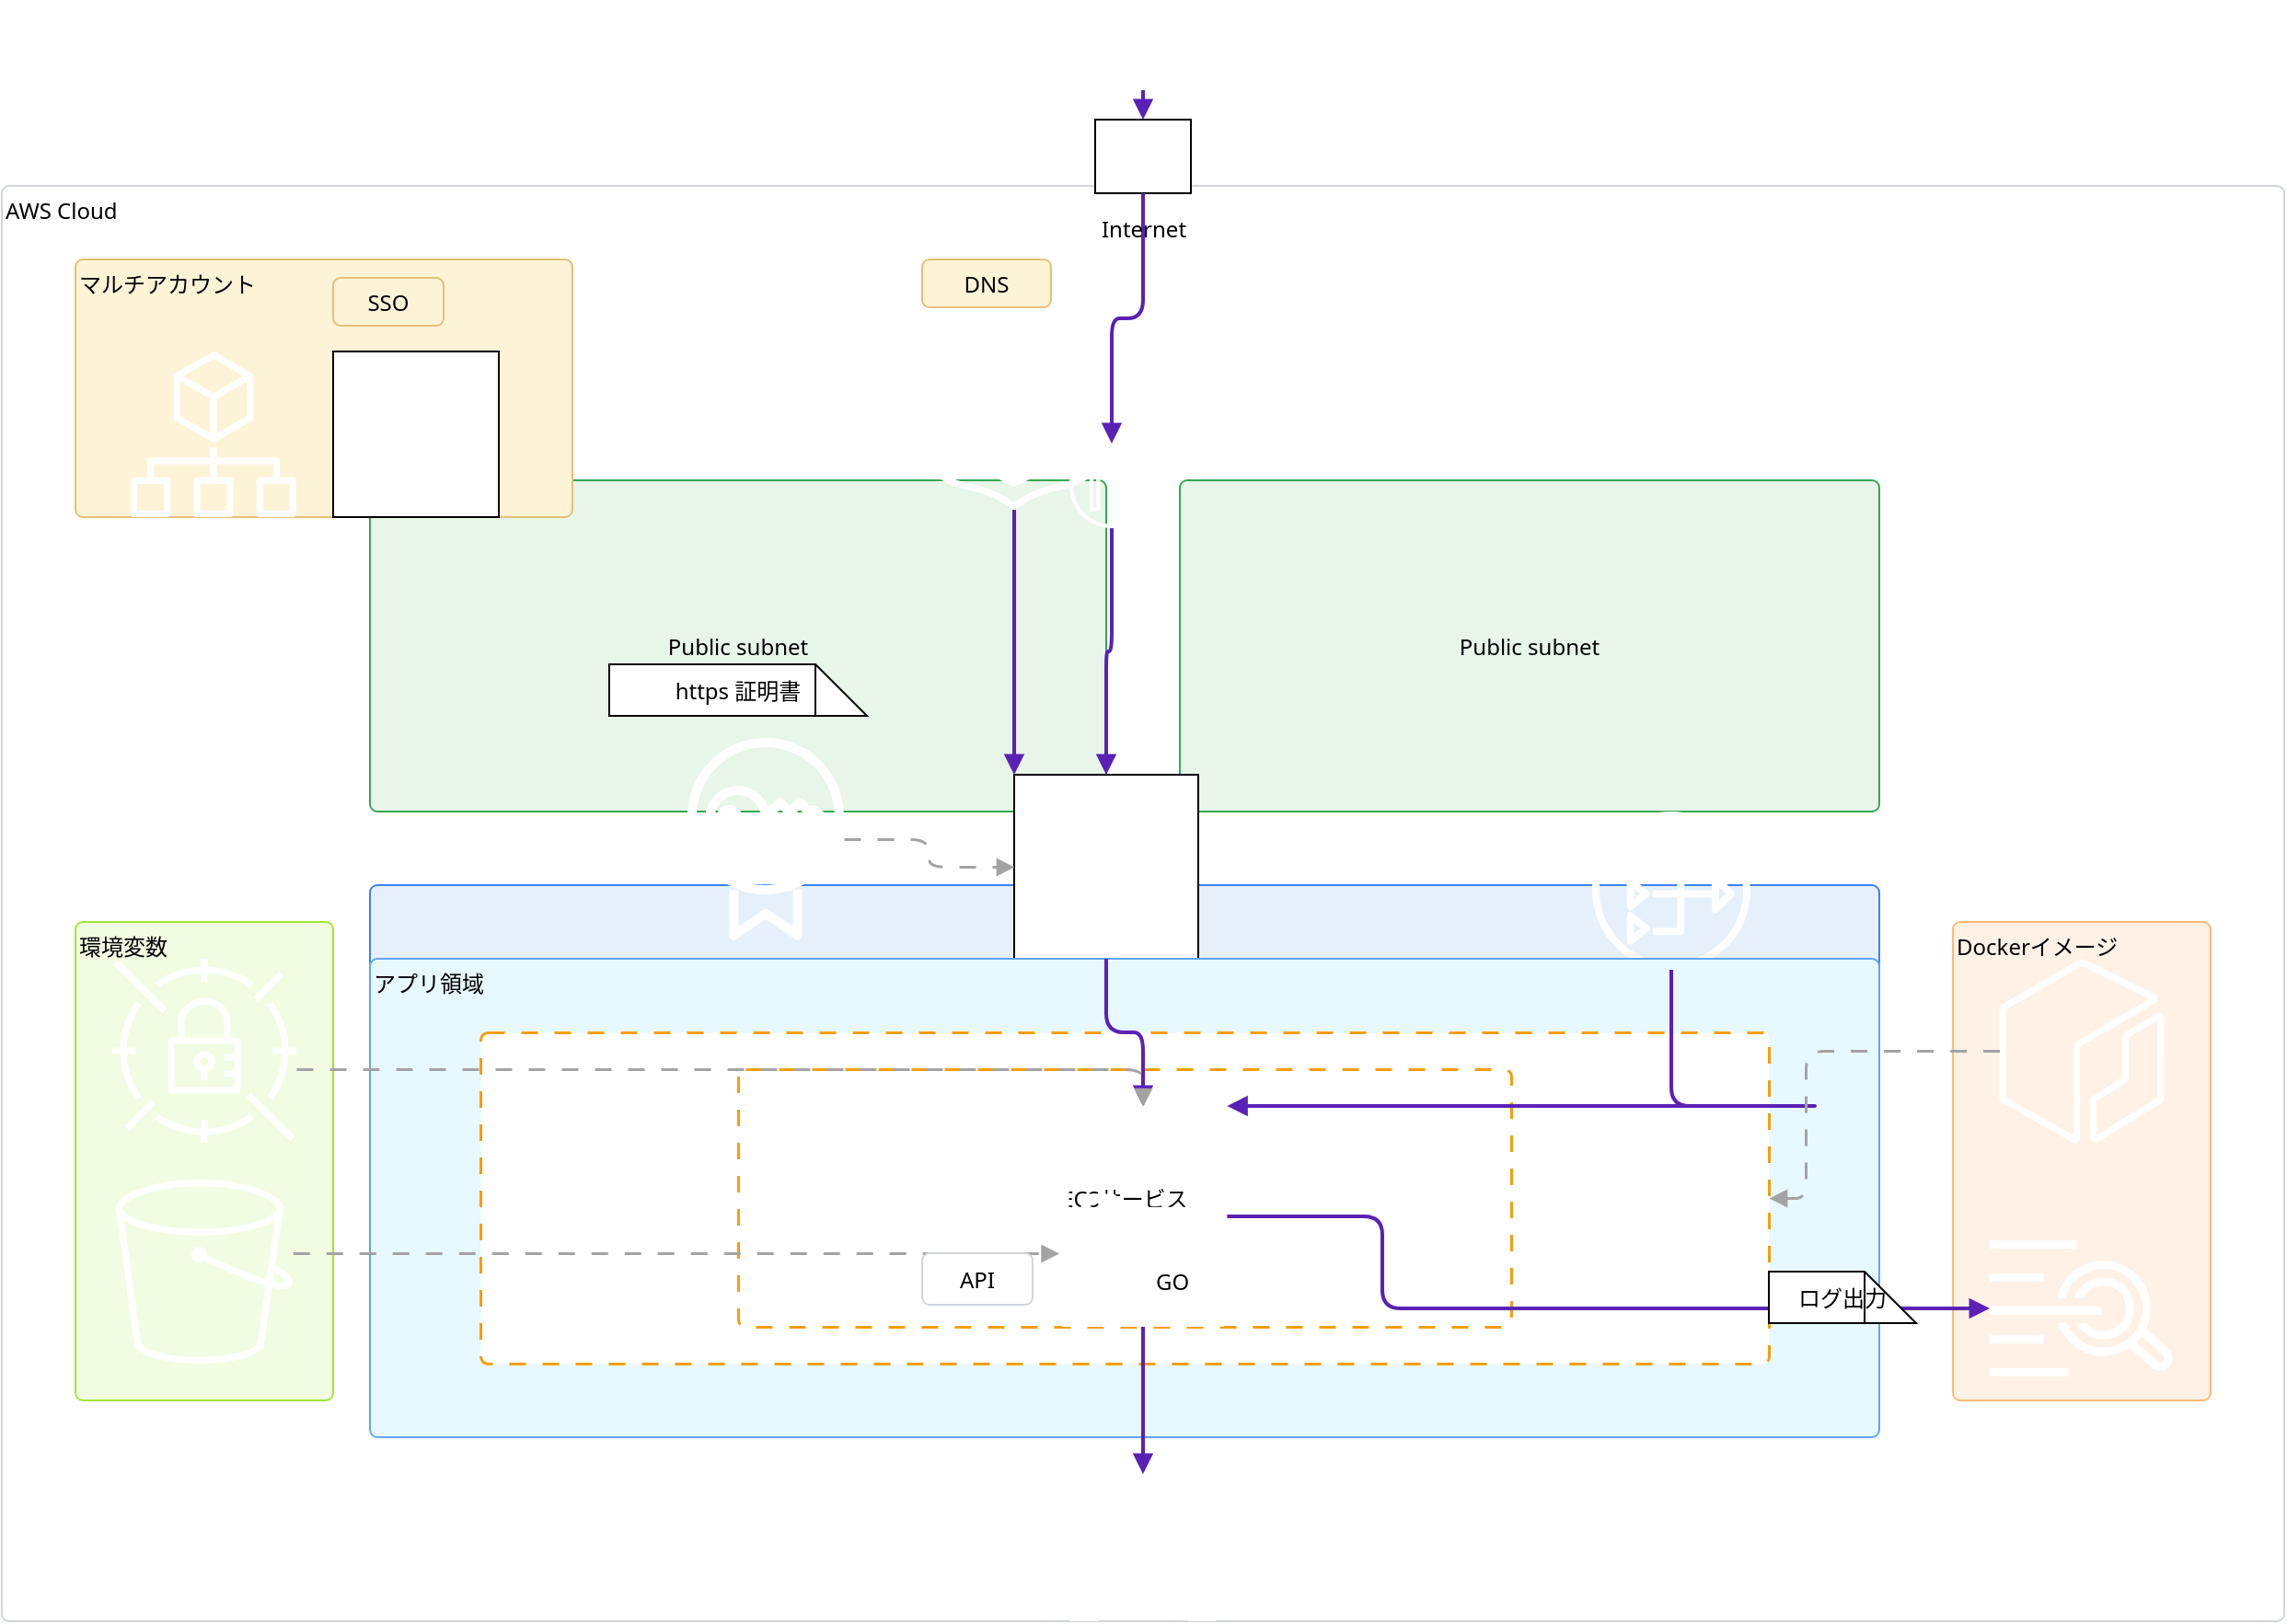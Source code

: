 <mxfile version="24.7.1" libraries="aws4">
  <diagram id="aws-ecs-arch" name="Page-1">
    <mxGraphModel dx="1280" dy="920" grid="1" gridSize="10" guides="1" tooltips="1" connect="1" arrows="1" fold="1" page="1" pageScale="1" pageWidth="1280" pageHeight="920" math="0" shadow="0">
      <root>
        <mxCell id="0" />
        <mxCell id="1" parent="0" />

        <!-- LAYERS -->
        <mxCell id="layer_bg" value="bg" style="layer" parent="1" />
        <mxCell id="layer_vpc" value="vpc" style="layer" parent="1" />
        <mxCell id="layer_infra" value="infra" style="layer" parent="1" />
        <mxCell id="layer_ecs" value="ecs" style="layer" parent="1" />
        <mxCell id="layer_side" value="sidepanels" style="layer" parent="1" />
        <mxCell id="layer_flows" value="flows" style="layer" parent="1" />
        <mxCell id="layer_labels" value="labels" style="layer" parent="1" />

        <!-- ===== bg ===== -->
        <mxCell id="bg_aws_cloud" value="AWS Cloud" parent="layer_bg" vertex="1" style="rounded=1;absoluteArcSize=1;arcSize=8;shadow=0;strokeColor=#D1D5DB;fillColor=#FFFFFF;align=left;verticalAlign=top;fontFamily=Noto Sans;fontSize=12;">
          <mxGeometry x="20" y="120" width="1240" height="780" as="geometry" />
        </mxCell>
        <mxCell id="bg_user" parent="layer_bg" vertex="1" style="shape=mxgraph.aws4.users;verticalLabelPosition=bottom;verticalAlign=top;">
          <mxGeometry x="616" y="20" width="48" height="48" as="geometry" />
        </mxCell>
        <mxCell id="bg_internet" parent="layer_bg" vertex="1" style="shape=mxgraph.aws4.internet_alt;verticalLabelPosition=bottom;verticalAlign=top;">
          <mxGeometry x="614" y="84" width="52" height="40" as="geometry" />
        </mxCell>

        <!-- ===== sidepanels (top: org/DNS) ===== -->
        <mxCell id="side_multi_outer" value="マルチアカウント" parent="layer_side" vertex="1" style="rounded=1;absoluteArcSize=1;arcSize=8;shadow=0;strokeColor=#E5C07B;fillColor=#FDF3D7;align=left;verticalAlign=top;fontFamily=Noto Sans;fontSize=12;">
          <mxGeometry x="60" y="160" width="270" height="140" as="geometry" />
        </mxCell>
        <mxCell id="side_sso_label" value="SSO" parent="layer_side" vertex="1" style="rounded=1;absoluteArcSize=1;arcSize=8;shadow=0;strokeColor=#E5C07B;fillColor=#FDF3D7;align=center;verticalAlign=middle;fontFamily=Noto Sans;fontSize=12;">
          <mxGeometry x="200" y="170" width="60" height="26" as="geometry" />
        </mxCell>
        <mxCell id="icon_org" parent="layer_side" vertex="1" style="shape=mxgraph.aws4.organizations;">
          <mxGeometry x="90" y="210" width="90" height="90" as="geometry" />
        </mxCell>
        <mxCell id="icon_identity" parent="layer_side" vertex="1" style="shape=mxgraph.aws4.identity_center;">
          <mxGeometry x="200" y="210" width="90" height="90" as="geometry" />
        </mxCell>
        <mxCell id="side_dns_label" value="DNS" parent="layer_side" vertex="1" style="rounded=1;absoluteArcSize=1;arcSize=8;shadow=0;strokeColor=#E5C07B;fillColor=#FDF3D7;align=center;verticalAlign=middle;fontFamily=Noto Sans;fontSize=12;">
          <mxGeometry x="520" y="160" width="70" height="26" as="geometry" />
        </mxCell>

        <!-- ===== infra (Route53 top icon) ===== -->
        <mxCell id="infra_route53" parent="layer_infra" vertex="1" style="shape=mxgraph.aws4.route_53;">
          <mxGeometry x="520" y="196" width="100" height="100" as="geometry" />
        </mxCell>

        <!-- ===== vpc & subnets ===== -->
        <mxCell id="vpc_frame" value="VPC" parent="layer_vpc" vertex="1" style="shape=mxgraph.aws4.vpc;align=left;verticalAlign=top;fontFamily=Noto Sans;fontSize=12;">
          <mxGeometry x="200" y="260" width="860" height="560" as="geometry" />
        </mxCell>
        <mxCell id="subnet_pub_l" value="Public subnet" parent="layer_vpc" vertex="1" style="rounded=1;absoluteArcSize=1;arcSize=8;shadow=0;strokeColor=#34A853;fillColor=#E8F5E9;fontFamily=Noto Sans;fontSize=12;">
          <mxGeometry x="220" y="280" width="400" height="180" as="geometry" />
        </mxCell>
        <mxCell id="subnet_pub_r" value="Public subnet" parent="layer_vpc" vertex="1" style="rounded=1;absoluteArcSize=1;arcSize=8;shadow=0;strokeColor=#34A853;fillColor=#E8F5E9;fontFamily=Noto Sans;fontSize=12;">
          <mxGeometry x="660" y="280" width="380" height="180" as="geometry" />
        </mxCell>
        <mxCell id="subnet_pri_l" value="Private subnet" parent="layer_vpc" vertex="1" style="rounded=1;absoluteArcSize=1;arcSize=8;shadow=0;strokeColor=#3B82F6;fillColor=#E6F0FA;fontFamily=Noto Sans;fontSize=12;">
          <mxGeometry x="220" y="500" width="400" height="180" as="geometry" />
        </mxCell>
        <mxCell id="subnet_pri_r" value="Private subnet" parent="layer_vpc" vertex="1" style="rounded=1;absoluteArcSize=1;arcSize=8;shadow=0;strokeColor=#3B82F6;fillColor=#E6F0FA;fontFamily=Noto Sans;fontSize=12;">
          <mxGeometry x="660" y="500" width="380" height="180" as="geometry" />
        </mxCell>

        <!-- ===== infra (IGW / NAT / ALB / ACM) ===== -->
        <mxCell id="infra_igw" parent="layer_infra" vertex="1" style="shape=mxgraph.aws4.internet_gateway;">
          <mxGeometry x="600" y="260" width="46" height="46" as="geometry" />
        </mxCell>
        <mxCell id="infra_natgw" parent="layer_infra" vertex="1" style="shape=mxgraph.aws4.nat_gateway;">
          <mxGeometry x="884" y="460" width="86" height="86" as="geometry" />
        </mxCell>
        <mxCell id="infra_alb" parent="layer_infra" vertex="1" style="shape=mxgraph.aws4.alb;">
          <mxGeometry x="570" y="440" width="100" height="100" as="geometry" />
        </mxCell>
        <mxCell id="infra_acm" parent="layer_infra" vertex="1" style="shape=mxgraph.aws4.certificate_manager;">
          <mxGeometry x="380" y="420" width="110" height="110" as="geometry" />
        </mxCell>

        <!-- ===== ecs block & db ===== -->
        <mxCell id="ecs_app_area" value="アプリ領域" parent="layer_ecs" vertex="1" style="rounded=1;absoluteArcSize=1;arcSize=8;shadow=0;strokeColor=#60A5FA;fillColor=#E7F8FF;fontFamily=Noto Sans;fontSize=12;align=left;verticalAlign=top;">
          <mxGeometry x="220" y="540" width="820" height="260" as="geometry" />
        </mxCell>
        <mxCell id="ecs_cluster" value="ECSクラスター" parent="layer_ecs" vertex="1" style="rounded=1;absoluteArcSize=1;arcSize=8;shadow=0;dashed=1;dashPattern=6 6;strokeColor=#F59E0B;strokeWidth=1.5;fontFamily=Noto Sans;fontSize=12;">
          <mxGeometry x="280" y="580" width="700" height="180" as="geometry" />
        </mxCell>
        <mxCell id="ecs_service" value="ECSサービス" parent="layer_ecs" vertex="1" style="rounded=1;absoluteArcSize=1;arcSize=8;shadow=0;dashed=1;dashPattern=6 6;strokeColor=#F59E0B;strokeWidth=1.5;fontFamily=Noto Sans;fontSize=12;">
          <mxGeometry x="420" y="600" width="420" height="140" as="geometry" />
        </mxCell>
        <mxCell id="ecs_task" parent="layer_ecs" vertex="1" style="shape=mxgraph.aws4.ecs_task;">
          <mxGeometry x="590" y="620" width="100" height="120" as="geometry" />
        </mxCell>
        <mxCell id="db_rds" parent="layer_ecs" vertex="1" style="shape=mxgraph.aws4.rds;">
          <mxGeometry x="600" y="820" width="80" height="80" as="geometry" />
        </mxCell>

        <!-- ===== sidepanels (left env) ===== -->
        <mxCell id="side_env_outer" value="環境変数" parent="layer_side" vertex="1" style="rounded=1;absoluteArcSize=1;arcSize=8;shadow=0;strokeColor=#A3E635;fillColor=#F2FCE3;align=left;verticalAlign=top;fontFamily=Noto Sans;fontSize=12;">
          <mxGeometry x="60" y="520" width="140" height="260" as="geometry" />
        </mxCell>
        <mxCell id="icon_secrets" parent="layer_side" vertex="1" style="shape=mxgraph.aws4.secrets_manager;">
          <mxGeometry x="80" y="540" width="100" height="100" as="geometry" />
        </mxCell>
        <mxCell id="icon_s3" parent="layer_side" vertex="1" style="shape=mxgraph.aws4.s3;">
          <mxGeometry x="80" y="660" width="100" height="100" as="geometry" />
        </mxCell>

        <!-- ===== sidepanels (right docker/ecr/logs) ===== -->
        <mxCell id="side_docker_outer" value="Dockerイメージ" parent="layer_side" vertex="1" style="rounded=1;absoluteArcSize=1;arcSize=8;shadow=0;strokeColor=#FDBA74;fillColor=#FFF1E6;align=left;verticalAlign=top;fontFamily=Noto Sans;fontSize=12;">
          <mxGeometry x="1080" y="520" width="140" height="260" as="geometry" />
        </mxCell>
        <mxCell id="icon_ecr" parent="layer_side" vertex="1" style="shape=mxgraph.aws4.ecr;">
          <mxGeometry x="1100" y="540" width="100" height="100" as="geometry" />
        </mxCell>
        <mxCell id="icon_cwlogs" parent="layer_side" vertex="1" style="shape=mxgraph.aws4.cloudwatch_logs;">
          <mxGeometry x="1100" y="680" width="100" height="100" as="geometry" />
        </mxCell>

        <!-- ===== labels ===== -->
        <mxCell id="label_internet" value="Internet" parent="layer_labels" vertex="1" style="text;html=1;strokeColor=none;fillColor=none;align=center;verticalAlign=top;fontFamily=Noto Sans;fontSize=12;">
          <mxGeometry x="614" y="130" width="52" height="20" as="geometry" />
        </mxCell>
        <mxCell id="label_acm_note" value="https 証明書" parent="layer_labels" vertex="1" style="shape=note;rounded=1;absoluteArcSize=1;arcSize=8;fontFamily=Noto Sans;fontSize=12;">
          <mxGeometry x="350" y="380" width="140" height="28" as="geometry" />
        </mxCell>
        <mxCell id="label_api" value="API" parent="layer_labels" vertex="1" style="rounded=1;absoluteArcSize=1;arcSize=8;shadow=0;strokeColor=#D1D5DB;fillColor=#FFFFFF;align=center;verticalAlign=middle;fontFamily=Noto Sans;fontSize=12;">
          <mxGeometry x="520" y="700" width="60" height="28" as="geometry" />
        </mxCell>
        <mxCell id="label_go" value="GO" parent="layer_labels" vertex="1" style="text;html=1;strokeColor=none;fillColor=none;align=left;verticalAlign=middle;fontFamily=Noto Sans;fontSize=12;">
          <mxGeometry x="645" y="705" width="60" height="22" as="geometry" />
        </mxCell>
        <mxCell id="label_logs_note" value="ログ出力" parent="layer_labels" vertex="1" style="shape=note;rounded=1;absoluteArcSize=1;arcSize=8;fontFamily=Noto Sans;fontSize=12;">
          <mxGeometry x="980" y="710" width="80" height="28" as="geometry" />
        </mxCell>

        <!-- ===== flows (connectors) ===== -->
        <!-- 1. Users → Internet -->
        <mxCell id="flow1" parent="layer_flows" edge="1" source="bg_user" target="bg_internet" style="edgeStyle=orthogonalEdgeStyle;rounded=1;endArrow=block;endFill=1;strokeColor=#5B21B6;strokeWidth=2;">
          <mxGeometry relative="1" as="geometry" />
        </mxCell>
        <!-- 2. Internet → IGW -->
        <mxCell id="flow2" parent="layer_flows" edge="1" source="bg_internet" target="infra_igw" style="edgeStyle=orthogonalEdgeStyle;rounded=1;endArrow=block;endFill=1;strokeColor=#5B21B6;strokeWidth=2;">
          <mxGeometry relative="1" as="geometry" />
        </mxCell>
        <!-- 3. IGW → ALB -->
        <mxCell id="flow3" parent="layer_flows" edge="1" source="infra_igw" target="infra_alb" style="edgeStyle=orthogonalEdgeStyle;rounded=1;endArrow=block;endFill=1;strokeColor=#5B21B6;strokeWidth=2;">
          <mxGeometry relative="1" as="geometry" />
        </mxCell>
        <!-- 4. ACM → ALB (dashed) -->
        <mxCell id="flow4" parent="layer_flows" edge="1" source="infra_acm" target="infra_alb" style="edgeStyle=orthogonalEdgeStyle;rounded=1;dashed=1;dashPattern=6 6;endArrow=block;endFill=1;strokeColor=#A3A3A3;strokeWidth=1.5;">
          <mxGeometry relative="1" as="geometry" />
        </mxCell>
        <!-- 5. ALB → ECSタスク -->
        <mxCell id="flow5" parent="layer_flows" edge="1" source="infra_alb" target="ecs_task" style="edgeStyle=orthogonalEdgeStyle;rounded=1;endArrow=block;endFill=1;strokeColor=#5B21B6;strokeWidth=2;">
          <mxGeometry relative="1" as="geometry" />
        </mxCell>
        <!-- 6. NAT GW → ECSタスク (right→down→left) -->
        <mxCell id="flow6" parent="layer_flows" edge="1" source="infra_natgw" target="ecs_task" style="edgeStyle=orthogonalEdgeStyle;rounded=1;endArrow=block;endFill=1;strokeColor=#5B21B6;strokeWidth=2;">
          <mxGeometry relative="1" as="geometry">
            <Array as="points">
              <mxPoint x="1010" y="620" />
              <mxPoint x="720" y="620" />
            </Array>
          </mxGeometry>
        </mxCell>
        <!-- 7. ECSタスク → RDS -->
        <mxCell id="flow7" parent="layer_flows" edge="1" source="ecs_task" target="db_rds" style="edgeStyle=orthogonalEdgeStyle;rounded=1;endArrow=block;endFill=1;strokeColor=#5B21B6;strokeWidth=2;">
          <mxGeometry relative="1" as="geometry" />
        </mxCell>
        <!-- 8. Secrets Manager → ECSタスク (dashed) -->
        <mxCell id="flow8" parent="layer_flows" edge="1" source="icon_secrets" target="ecs_task" style="edgeStyle=orthogonalEdgeStyle;rounded=1;dashed=1;dashPattern=6 6;endArrow=block;endFill=1;strokeColor=#A3A3A3;strokeWidth=1.5;">
          <mxGeometry relative="1" as="geometry">
            <Array as="points">
              <mxPoint x="200" y="600" />
              <mxPoint x="540" y="600" />
            </Array>
          </mxGeometry>
        </mxCell>
        <!-- 9. S3 → ECSタスク (dashed) -->
        <mxCell id="flow9" parent="layer_flows" edge="1" source="icon_s3" target="ecs_task" style="edgeStyle=orthogonalEdgeStyle;rounded=1;dashed=1;dashPattern=6 6;endArrow=block;endFill=1;strokeColor=#A3A3A3;strokeWidth=1.5;">
          <mxGeometry relative="1" as="geometry">
            <Array as="points">
              <mxPoint x="200" y="700" />
              <mxPoint x="540" y="700" />
            </Array>
          </mxGeometry>
        </mxCell>
        <!-- 10. ECR → ECSクラスタ枠（右辺中央） (dashed short horizontal) -->
        <mxCell id="flow10" parent="layer_flows" edge="1" source="icon_ecr" target="ecs_cluster" style="edgeStyle=orthogonalEdgeStyle;rounded=1;dashed=1;dashPattern=6 6;endArrow=block;endFill=1;strokeColor=#A3A3A3;strokeWidth=1.5;">
          <mxGeometry relative="1" as="geometry">
            <Array as="points">
              <mxPoint x="1000" y="590" />
            </Array>
          </mxGeometry>
        </mxCell>
        <!-- 11. ECSタスク → CloudWatch Logs (rightward polyline) -->
        <mxCell id="flow11" parent="layer_flows" edge="1" source="ecs_task" target="icon_cwlogs" style="edgeStyle=orthogonalEdgeStyle;rounded=1;endArrow=block;endFill=1;strokeColor=#5B21B6;strokeWidth=2;">
          <mxGeometry relative="1" as="geometry">
            <Array as="points">
              <mxPoint x="770" y="680" />
              <mxPoint x="1100" y="730" />
            </Array>
          </mxGeometry>
        </mxCell>
        <!-- 12. Route53 → ALB (diagonal-ish orth) -->
        <mxCell id="flow12" parent="layer_flows" edge="1" source="infra_route53" target="infra_alb" style="edgeStyle=orthogonalEdgeStyle;rounded=1;endArrow=block;endFill=1;strokeColor=#5B21B6;strokeWidth=2;">
          <mxGeometry relative="1" as="geometry">
            <Array as="points">
              <mxPoint x="570" y="300" />
              <mxPoint x="570" y="440" />
            </Array>
          </mxGeometry>
        </mxCell>
      </root>
    </mxGraphModel>
  </diagram>
</mxfile>

